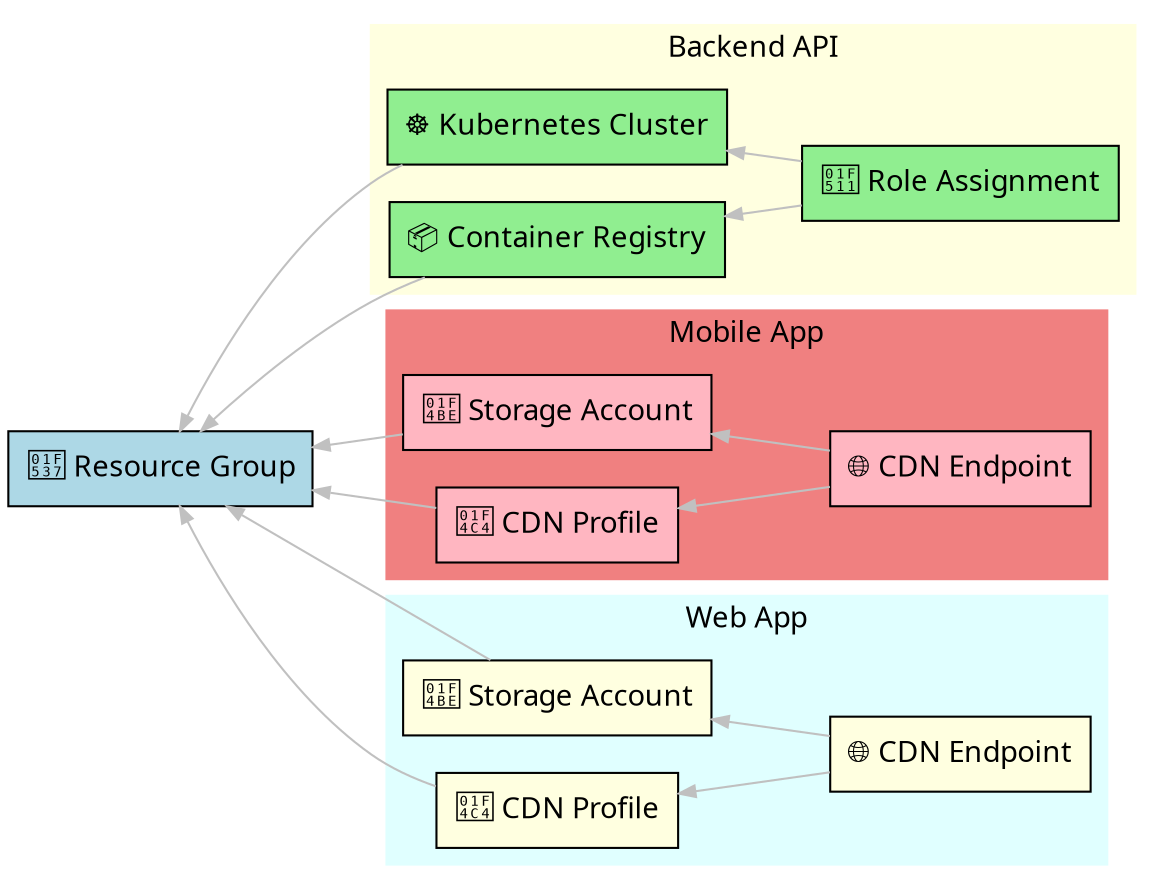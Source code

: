 digraph G {
  rankdir = "RL";
  node [shape = rect, fontname = "sans-serif", style=filled, fillcolor=lightgrey];
  edge [color=gray, arrowsize=0.8];

  "azurerm_resource_group.main" [label="🔷 Resource Group", fillcolor=lightblue];
  
  subgraph "cluster_module.backend_api" {
    label = "Backend API"
    fontname = "sans-serif"
    style=filled;
    color=lightyellow;
    
    "module.backend_api.azurerm_container_registry.backend" [label="📦 Container Registry", fillcolor=lightgreen];
    "module.backend_api.azurerm_kubernetes_cluster.backend" [label="☸️ Kubernetes Cluster", fillcolor=lightgreen];
    "module.backend_api.azurerm_role_assignment.aks_acr" [label="🔑 Role Assignment", fillcolor=lightgreen];
  }

  subgraph "cluster_module.mobile_app" {
    label = "Mobile App"
    fontname = "sans-serif"
    style=filled;
    color=lightcoral;
    
    "module.mobile_app.azurerm_cdn_endpoint.flutter_app" [label="🌐 CDN Endpoint", fillcolor=lightpink];
    "module.mobile_app.azurerm_cdn_profile.flutter_app" [label="📄 CDN Profile", fillcolor=lightpink];
    "module.mobile_app.azurerm_storage_account.flutter_app" [label="💾 Storage Account", fillcolor=lightpink];
  }

  subgraph "cluster_module.web_app" {
    label = "Web App"
    fontname = "sans-serif"
    style=filled;
    color=lightcyan;
    
    "module.web_app.azurerm_cdn_endpoint.react_app" [label="🌐 CDN Endpoint", fillcolor=lightyellow];
    "module.web_app.azurerm_cdn_profile.react_app" [label="📄 CDN Profile", fillcolor=lightyellow];
    "module.web_app.azurerm_storage_account.react_app" [label="💾 Storage Account", fillcolor=lightyellow];
  }

  "module.backend_api.azurerm_container_registry.backend" -> "azurerm_resource_group.main";
  "module.backend_api.azurerm_kubernetes_cluster.backend" -> "azurerm_resource_group.main";
  "module.backend_api.azurerm_role_assignment.aks_acr" -> "module.backend_api.azurerm_container_registry.backend";
  "module.backend_api.azurerm_role_assignment.aks_acr" -> "module.backend_api.azurerm_kubernetes_cluster.backend";
  
  "module.mobile_app.azurerm_cdn_endpoint.flutter_app" -> "module.mobile_app.azurerm_cdn_profile.flutter_app";
  "module.mobile_app.azurerm_cdn_endpoint.flutter_app" -> "module.mobile_app.azurerm_storage_account.flutter_app";
  "module.mobile_app.azurerm_cdn_profile.flutter_app" -> "azurerm_resource_group.main";
  "module.mobile_app.azurerm_storage_account.flutter_app" -> "azurerm_resource_group.main";
  
  "module.web_app.azurerm_cdn_endpoint.react_app" -> "module.web_app.azurerm_cdn_profile.react_app";
  "module.web_app.azurerm_cdn_endpoint.react_app" -> "module.web_app.azurerm_storage_account.react_app";
  "module.web_app.azurerm_cdn_profile.react_app" -> "azurerm_resource_group.main";
  "module.web_app.azurerm_storage_account.react_app" -> "azurerm_resource_group.main";
}

